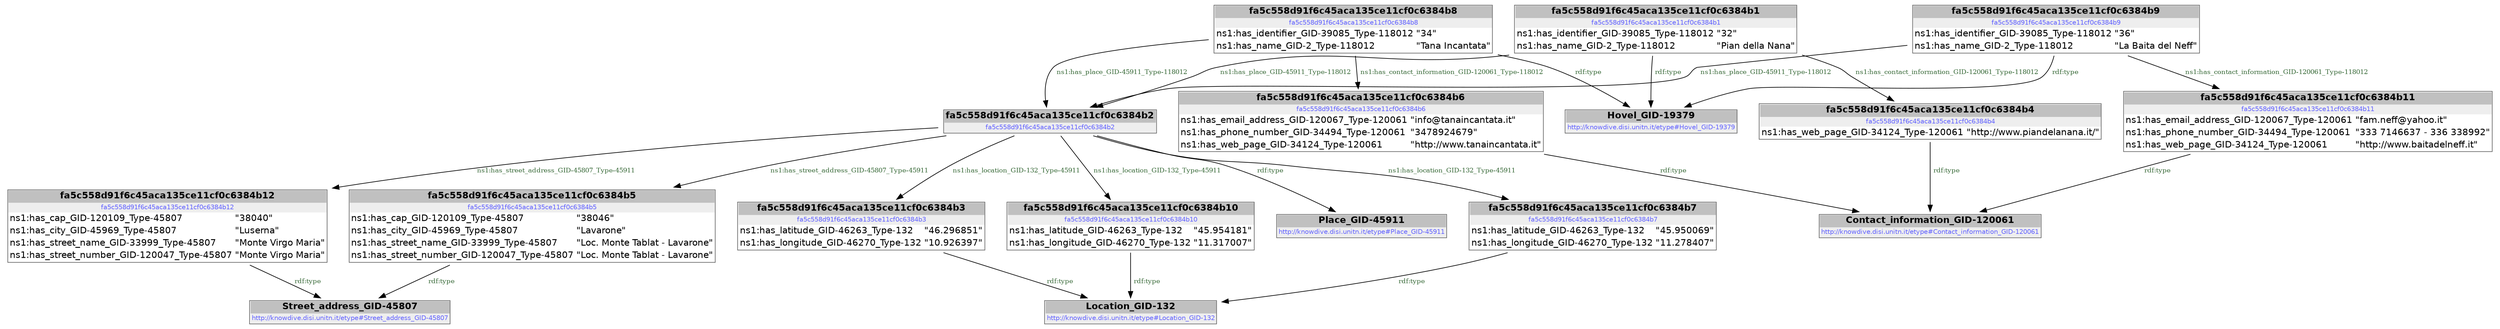 digraph { 
 node [ fontname="DejaVu Sans" ] ; 
	node0 -> node1 [ color=BLACK, label=< <font point-size='10' color='#336633'>ns1:has_place_GID-45911_Type-118012</font> > ] ;
	node2 -> node3 [ color=BLACK, label=< <font point-size='10' color='#336633'>ns1:has_contact_information_GID-120061_Type-118012</font> > ] ;
	node4 -> node5 [ color=BLACK, label=< <font point-size='10' color='#336633'>rdf:type</font> > ] ;
	node6 -> node7 [ color=BLACK, label=< <font point-size='10' color='#336633'>rdf:type</font> > ] ;
	node1 -> node9 [ color=BLACK, label=< <font point-size='10' color='#336633'>ns1:has_location_GID-132_Type-45911</font> > ] ;
	node10 -> node7 [ color=BLACK, label=< <font point-size='10' color='#336633'>rdf:type</font> > ] ;
	node1 -> node4 [ color=BLACK, label=< <font point-size='10' color='#336633'>ns1:has_street_address_GID-45807_Type-45911</font> > ] ;
	node1 -> node11 [ color=BLACK, label=< <font point-size='10' color='#336633'>ns1:has_street_address_GID-45807_Type-45911</font> > ] ;
	node12 -> node6 [ color=BLACK, label=< <font point-size='10' color='#336633'>ns1:has_contact_information_GID-120061_Type-118012</font> > ] ;
	node0 -> node13 [ color=BLACK, label=< <font point-size='10' color='#336633'>rdf:type</font> > ] ;
	node2 -> node13 [ color=BLACK, label=< <font point-size='10' color='#336633'>rdf:type</font> > ] ;
	node12 -> node1 [ color=BLACK, label=< <font point-size='10' color='#336633'>ns1:has_place_GID-45911_Type-118012</font> > ] ;
	node8 -> node15 [ color=BLACK, label=< <font point-size='10' color='#336633'>rdf:type</font> > ] ;
	node1 -> node16 [ color=BLACK, label=< <font point-size='10' color='#336633'>rdf:type</font> > ] ;
	node1 -> node14 [ color=BLACK, label=< <font point-size='10' color='#336633'>ns1:has_location_GID-132_Type-45911</font> > ] ;
	node1 -> node8 [ color=BLACK, label=< <font point-size='10' color='#336633'>ns1:has_location_GID-132_Type-45911</font> > ] ;
	node11 -> node5 [ color=BLACK, label=< <font point-size='10' color='#336633'>rdf:type</font> > ] ;
	node14 -> node15 [ color=BLACK, label=< <font point-size='10' color='#336633'>rdf:type</font> > ] ;
	node12 -> node13 [ color=BLACK, label=< <font point-size='10' color='#336633'>rdf:type</font> > ] ;
	node3 -> node7 [ color=BLACK, label=< <font point-size='10' color='#336633'>rdf:type</font> > ] ;
	node9 -> node15 [ color=BLACK, label=< <font point-size='10' color='#336633'>rdf:type</font> > ] ;
	node2 -> node1 [ color=BLACK, label=< <font point-size='10' color='#336633'>ns1:has_place_GID-45911_Type-118012</font> > ] ;
	node0 -> node10 [ color=BLACK, label=< <font point-size='10' color='#336633'>ns1:has_contact_information_GID-120061_Type-118012</font> > ] ;
# fa5c558d91f6c45aca135ce11cf0c6384b8 node0
node0 [ shape=none, color=black label=< <table color='#666666' cellborder='0' cellspacing='0' border='1'><tr><td colspan='2' bgcolor='grey'><B>fa5c558d91f6c45aca135ce11cf0c6384b8</B></td></tr><tr><td href='fa5c558d91f6c45aca135ce11cf0c6384b8' bgcolor='#eeeeee' colspan='2'><font point-size='10' color='#6666ff'>fa5c558d91f6c45aca135ce11cf0c6384b8</font></td></tr><tr><td align='left'>ns1:has_identifier_GID-39085_Type-118012</td><td align='left'>&quot;34&quot;</td></tr><tr><td align='left'>ns1:has_name_GID-2_Type-118012</td><td align='left'>&quot;Tana Incantata&quot;</td></tr></table> > ] 
# fa5c558d91f6c45aca135ce11cf0c6384b2 node1
node1 [ shape=none, color=black label=< <table color='#666666' cellborder='0' cellspacing='0' border='1'><tr><td colspan='2' bgcolor='grey'><B>fa5c558d91f6c45aca135ce11cf0c6384b2</B></td></tr><tr><td href='fa5c558d91f6c45aca135ce11cf0c6384b2' bgcolor='#eeeeee' colspan='2'><font point-size='10' color='#6666ff'>fa5c558d91f6c45aca135ce11cf0c6384b2</font></td></tr></table> > ] 
# fa5c558d91f6c45aca135ce11cf0c6384b1 node2
node2 [ shape=none, color=black label=< <table color='#666666' cellborder='0' cellspacing='0' border='1'><tr><td colspan='2' bgcolor='grey'><B>fa5c558d91f6c45aca135ce11cf0c6384b1</B></td></tr><tr><td href='fa5c558d91f6c45aca135ce11cf0c6384b1' bgcolor='#eeeeee' colspan='2'><font point-size='10' color='#6666ff'>fa5c558d91f6c45aca135ce11cf0c6384b1</font></td></tr><tr><td align='left'>ns1:has_identifier_GID-39085_Type-118012</td><td align='left'>&quot;32&quot;</td></tr><tr><td align='left'>ns1:has_name_GID-2_Type-118012</td><td align='left'>&quot;Pian della Nana&quot;</td></tr></table> > ] 
# fa5c558d91f6c45aca135ce11cf0c6384b4 node3
node3 [ shape=none, color=black label=< <table color='#666666' cellborder='0' cellspacing='0' border='1'><tr><td colspan='2' bgcolor='grey'><B>fa5c558d91f6c45aca135ce11cf0c6384b4</B></td></tr><tr><td href='fa5c558d91f6c45aca135ce11cf0c6384b4' bgcolor='#eeeeee' colspan='2'><font point-size='10' color='#6666ff'>fa5c558d91f6c45aca135ce11cf0c6384b4</font></td></tr><tr><td align='left'>ns1:has_web_page_GID-34124_Type-120061</td><td align='left'>&quot;http://www.piandelanana.it/&quot;</td></tr></table> > ] 
# fa5c558d91f6c45aca135ce11cf0c6384b12 node4
node4 [ shape=none, color=black label=< <table color='#666666' cellborder='0' cellspacing='0' border='1'><tr><td colspan='2' bgcolor='grey'><B>fa5c558d91f6c45aca135ce11cf0c6384b12</B></td></tr><tr><td href='fa5c558d91f6c45aca135ce11cf0c6384b12' bgcolor='#eeeeee' colspan='2'><font point-size='10' color='#6666ff'>fa5c558d91f6c45aca135ce11cf0c6384b12</font></td></tr><tr><td align='left'>ns1:has_cap_GID-120109_Type-45807</td><td align='left'>&quot;38040&quot;</td></tr><tr><td align='left'>ns1:has_city_GID-45969_Type-45807</td><td align='left'>&quot;Luserna&quot;</td></tr><tr><td align='left'>ns1:has_street_name_GID-33999_Type-45807</td><td align='left'>&quot;Monte Virgo Maria&quot;</td></tr><tr><td align='left'>ns1:has_street_number_GID-120047_Type-45807</td><td align='left'>&quot;Monte Virgo Maria&quot;</td></tr></table> > ] 
# http://knowdive.disi.unitn.it/etype#Street_address_GID-45807 node5
node5 [ shape=none, color=black label=< <table color='#666666' cellborder='0' cellspacing='0' border='1'><tr><td colspan='2' bgcolor='grey'><B>Street_address_GID-45807</B></td></tr><tr><td href='http://knowdive.disi.unitn.it/etype#Street_address_GID-45807' bgcolor='#eeeeee' colspan='2'><font point-size='10' color='#6666ff'>http://knowdive.disi.unitn.it/etype#Street_address_GID-45807</font></td></tr></table> > ] 
# fa5c558d91f6c45aca135ce11cf0c6384b11 node6
node6 [ shape=none, color=black label=< <table color='#666666' cellborder='0' cellspacing='0' border='1'><tr><td colspan='2' bgcolor='grey'><B>fa5c558d91f6c45aca135ce11cf0c6384b11</B></td></tr><tr><td href='fa5c558d91f6c45aca135ce11cf0c6384b11' bgcolor='#eeeeee' colspan='2'><font point-size='10' color='#6666ff'>fa5c558d91f6c45aca135ce11cf0c6384b11</font></td></tr><tr><td align='left'>ns1:has_email_address_GID-120067_Type-120061</td><td align='left'>&quot;fam.neff@yahoo.it&quot;</td></tr><tr><td align='left'>ns1:has_phone_number_GID-34494_Type-120061</td><td align='left'>&quot;333 7146637 - 336 338992&quot;</td></tr><tr><td align='left'>ns1:has_web_page_GID-34124_Type-120061</td><td align='left'>&quot;http://www.baitadelneff.it&quot;</td></tr></table> > ] 
# http://knowdive.disi.unitn.it/etype#Contact_information_GID-120061 node7
node7 [ shape=none, color=black label=< <table color='#666666' cellborder='0' cellspacing='0' border='1'><tr><td colspan='2' bgcolor='grey'><B>Contact_information_GID-120061</B></td></tr><tr><td href='http://knowdive.disi.unitn.it/etype#Contact_information_GID-120061' bgcolor='#eeeeee' colspan='2'><font point-size='10' color='#6666ff'>http://knowdive.disi.unitn.it/etype#Contact_information_GID-120061</font></td></tr></table> > ] 
# fa5c558d91f6c45aca135ce11cf0c6384b3 node8
node8 [ shape=none, color=black label=< <table color='#666666' cellborder='0' cellspacing='0' border='1'><tr><td colspan='2' bgcolor='grey'><B>fa5c558d91f6c45aca135ce11cf0c6384b3</B></td></tr><tr><td href='fa5c558d91f6c45aca135ce11cf0c6384b3' bgcolor='#eeeeee' colspan='2'><font point-size='10' color='#6666ff'>fa5c558d91f6c45aca135ce11cf0c6384b3</font></td></tr><tr><td align='left'>ns1:has_latitude_GID-46263_Type-132</td><td align='left'>&quot;46.296851&quot;</td></tr><tr><td align='left'>ns1:has_longitude_GID-46270_Type-132</td><td align='left'>&quot;10.926397&quot;</td></tr></table> > ] 
# fa5c558d91f6c45aca135ce11cf0c6384b7 node9
node9 [ shape=none, color=black label=< <table color='#666666' cellborder='0' cellspacing='0' border='1'><tr><td colspan='2' bgcolor='grey'><B>fa5c558d91f6c45aca135ce11cf0c6384b7</B></td></tr><tr><td href='fa5c558d91f6c45aca135ce11cf0c6384b7' bgcolor='#eeeeee' colspan='2'><font point-size='10' color='#6666ff'>fa5c558d91f6c45aca135ce11cf0c6384b7</font></td></tr><tr><td align='left'>ns1:has_latitude_GID-46263_Type-132</td><td align='left'>&quot;45.950069&quot;</td></tr><tr><td align='left'>ns1:has_longitude_GID-46270_Type-132</td><td align='left'>&quot;11.278407&quot;</td></tr></table> > ] 
# fa5c558d91f6c45aca135ce11cf0c6384b6 node10
node10 [ shape=none, color=black label=< <table color='#666666' cellborder='0' cellspacing='0' border='1'><tr><td colspan='2' bgcolor='grey'><B>fa5c558d91f6c45aca135ce11cf0c6384b6</B></td></tr><tr><td href='fa5c558d91f6c45aca135ce11cf0c6384b6' bgcolor='#eeeeee' colspan='2'><font point-size='10' color='#6666ff'>fa5c558d91f6c45aca135ce11cf0c6384b6</font></td></tr><tr><td align='left'>ns1:has_email_address_GID-120067_Type-120061</td><td align='left'>&quot;info@tanaincantata.it&quot;</td></tr><tr><td align='left'>ns1:has_phone_number_GID-34494_Type-120061</td><td align='left'>&quot;3478924679&quot;</td></tr><tr><td align='left'>ns1:has_web_page_GID-34124_Type-120061</td><td align='left'>&quot;http://www.tanaincantata.it&quot;</td></tr></table> > ] 
# fa5c558d91f6c45aca135ce11cf0c6384b5 node11
node11 [ shape=none, color=black label=< <table color='#666666' cellborder='0' cellspacing='0' border='1'><tr><td colspan='2' bgcolor='grey'><B>fa5c558d91f6c45aca135ce11cf0c6384b5</B></td></tr><tr><td href='fa5c558d91f6c45aca135ce11cf0c6384b5' bgcolor='#eeeeee' colspan='2'><font point-size='10' color='#6666ff'>fa5c558d91f6c45aca135ce11cf0c6384b5</font></td></tr><tr><td align='left'>ns1:has_cap_GID-120109_Type-45807</td><td align='left'>&quot;38046&quot;</td></tr><tr><td align='left'>ns1:has_city_GID-45969_Type-45807</td><td align='left'>&quot;Lavarone&quot;</td></tr><tr><td align='left'>ns1:has_street_name_GID-33999_Type-45807</td><td align='left'>&quot;Loc. Monte Tablat - Lavarone&quot;</td></tr><tr><td align='left'>ns1:has_street_number_GID-120047_Type-45807</td><td align='left'>&quot;Loc. Monte Tablat - Lavarone&quot;</td></tr></table> > ] 
# fa5c558d91f6c45aca135ce11cf0c6384b9 node12
node12 [ shape=none, color=black label=< <table color='#666666' cellborder='0' cellspacing='0' border='1'><tr><td colspan='2' bgcolor='grey'><B>fa5c558d91f6c45aca135ce11cf0c6384b9</B></td></tr><tr><td href='fa5c558d91f6c45aca135ce11cf0c6384b9' bgcolor='#eeeeee' colspan='2'><font point-size='10' color='#6666ff'>fa5c558d91f6c45aca135ce11cf0c6384b9</font></td></tr><tr><td align='left'>ns1:has_identifier_GID-39085_Type-118012</td><td align='left'>&quot;36&quot;</td></tr><tr><td align='left'>ns1:has_name_GID-2_Type-118012</td><td align='left'>&quot;La Baita del Neff&quot;</td></tr></table> > ] 
# http://knowdive.disi.unitn.it/etype#Hovel_GID-19379 node13
node13 [ shape=none, color=black label=< <table color='#666666' cellborder='0' cellspacing='0' border='1'><tr><td colspan='2' bgcolor='grey'><B>Hovel_GID-19379</B></td></tr><tr><td href='http://knowdive.disi.unitn.it/etype#Hovel_GID-19379' bgcolor='#eeeeee' colspan='2'><font point-size='10' color='#6666ff'>http://knowdive.disi.unitn.it/etype#Hovel_GID-19379</font></td></tr></table> > ] 
# fa5c558d91f6c45aca135ce11cf0c6384b10 node14
node14 [ shape=none, color=black label=< <table color='#666666' cellborder='0' cellspacing='0' border='1'><tr><td colspan='2' bgcolor='grey'><B>fa5c558d91f6c45aca135ce11cf0c6384b10</B></td></tr><tr><td href='fa5c558d91f6c45aca135ce11cf0c6384b10' bgcolor='#eeeeee' colspan='2'><font point-size='10' color='#6666ff'>fa5c558d91f6c45aca135ce11cf0c6384b10</font></td></tr><tr><td align='left'>ns1:has_latitude_GID-46263_Type-132</td><td align='left'>&quot;45.954181&quot;</td></tr><tr><td align='left'>ns1:has_longitude_GID-46270_Type-132</td><td align='left'>&quot;11.317007&quot;</td></tr></table> > ] 
# http://knowdive.disi.unitn.it/etype#Location_GID-132 node15
node15 [ shape=none, color=black label=< <table color='#666666' cellborder='0' cellspacing='0' border='1'><tr><td colspan='2' bgcolor='grey'><B>Location_GID-132</B></td></tr><tr><td href='http://knowdive.disi.unitn.it/etype#Location_GID-132' bgcolor='#eeeeee' colspan='2'><font point-size='10' color='#6666ff'>http://knowdive.disi.unitn.it/etype#Location_GID-132</font></td></tr></table> > ] 
# http://knowdive.disi.unitn.it/etype#Place_GID-45911 node16
node16 [ shape=none, color=black label=< <table color='#666666' cellborder='0' cellspacing='0' border='1'><tr><td colspan='2' bgcolor='grey'><B>Place_GID-45911</B></td></tr><tr><td href='http://knowdive.disi.unitn.it/etype#Place_GID-45911' bgcolor='#eeeeee' colspan='2'><font point-size='10' color='#6666ff'>http://knowdive.disi.unitn.it/etype#Place_GID-45911</font></td></tr></table> > ] 
}
